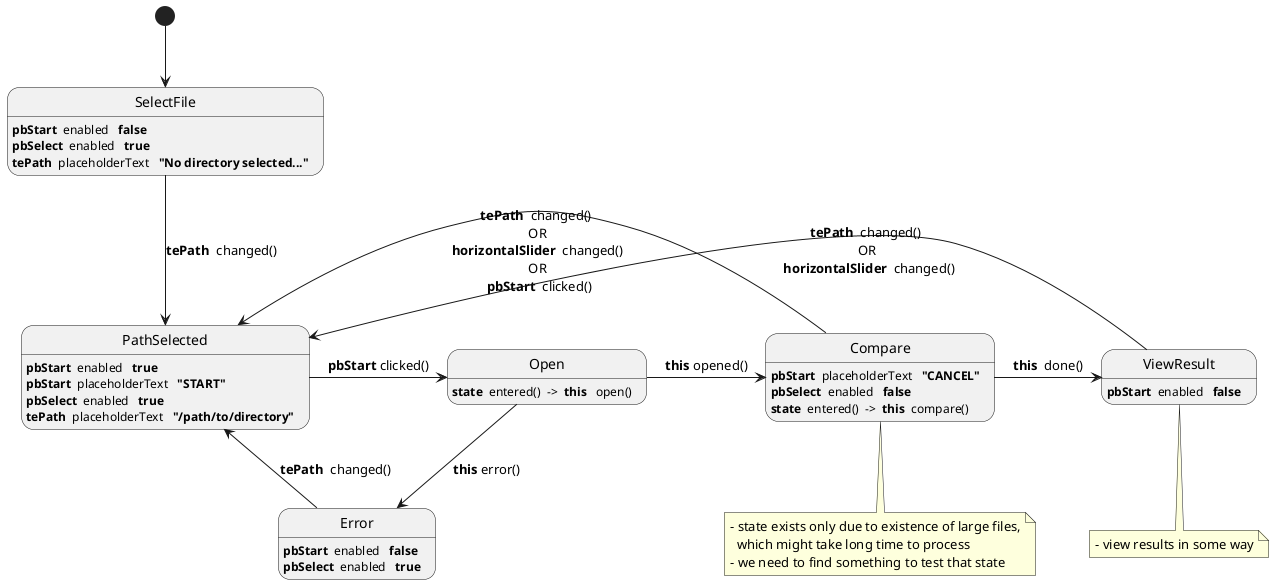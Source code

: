 @startuml
'FileSelected -up FileSelected : <b>pbSelect</b> clicked(bool)
'NoFileSelected -down NoFileSelected : pbSelect clicked(bool)
[*] -down-> SelectFile
SelectFile -down-> PathSelected : <b>tePath</b>  changed()
Error -down-> PathSelected : <b>tePath</b>  changed()
PathSelected -right-> Open : <b>pbStart</b> clicked()
Open -right-> Compare : <b>this</b> opened()
Open -down-> Error : <b>this</b> error()
Compare -left-> PathSelected : <b>tePath</b>  changed() \n OR \n <b>horizontalSlider</b>  changed() \nOR\n <b>pbStart</b>  clicked()
Compare -right-> ViewResult : <b>this</b>  done()
ViewResult -left-> PathSelected : <b>tePath</b>  changed() \n OR \n <b>horizontalSlider</b>  changed()
SelectFile: <b>pbStart</b>  enabled  <b> false</b>
SelectFile: <b>pbSelect</b>  enabled  <b> true</b>
SelectFile: <b>tePath</b>  placeholderText  <b> "No directory selected..."</b>
PathSelected: <b>pbStart</b>  enabled  <b> true</b>
PathSelected: <b>pbStart</b>  placeholderText  <b> "START"</b>
PathSelected: <b>pbSelect</b>  enabled  <b> true</b>
PathSelected: <b>tePath</b>  placeholderText  <b> "/path/to/directory"</b>
Open: <b>state</b>  entered()  ->  <b>this</b>   open()
Compare: <b>pbStart</b>  placeholderText  <b> "CANCEL"</b>
Compare: <b>pbSelect</b>  enabled  <b> false</b>
Compare: <b>state</b>  entered()  ->  <b>this</b>  compare()
Error: <b>pbStart</b>  enabled  <b> false</b>
Error: <b>pbSelect</b>  enabled  <b> true</b>
'Error: <b>tePath</b>  placeholderText  <b> "Wrong path or permissions!"</b>
'Compare: <b>pbStart</b>  enabled  <b> true</b>
ViewResult: <b>pbStart</b>  enabled  <b> false</b>
note bottom of ViewResult
    - view results in some way
end note
note bottom of Compare
    - state exists only due to existence of large files,
      which might take long time to process
    - we need to find something to test that state
end note
'Result: <b>pbStart</b>  placeholderText  <b> "START"</b>
@enduml

